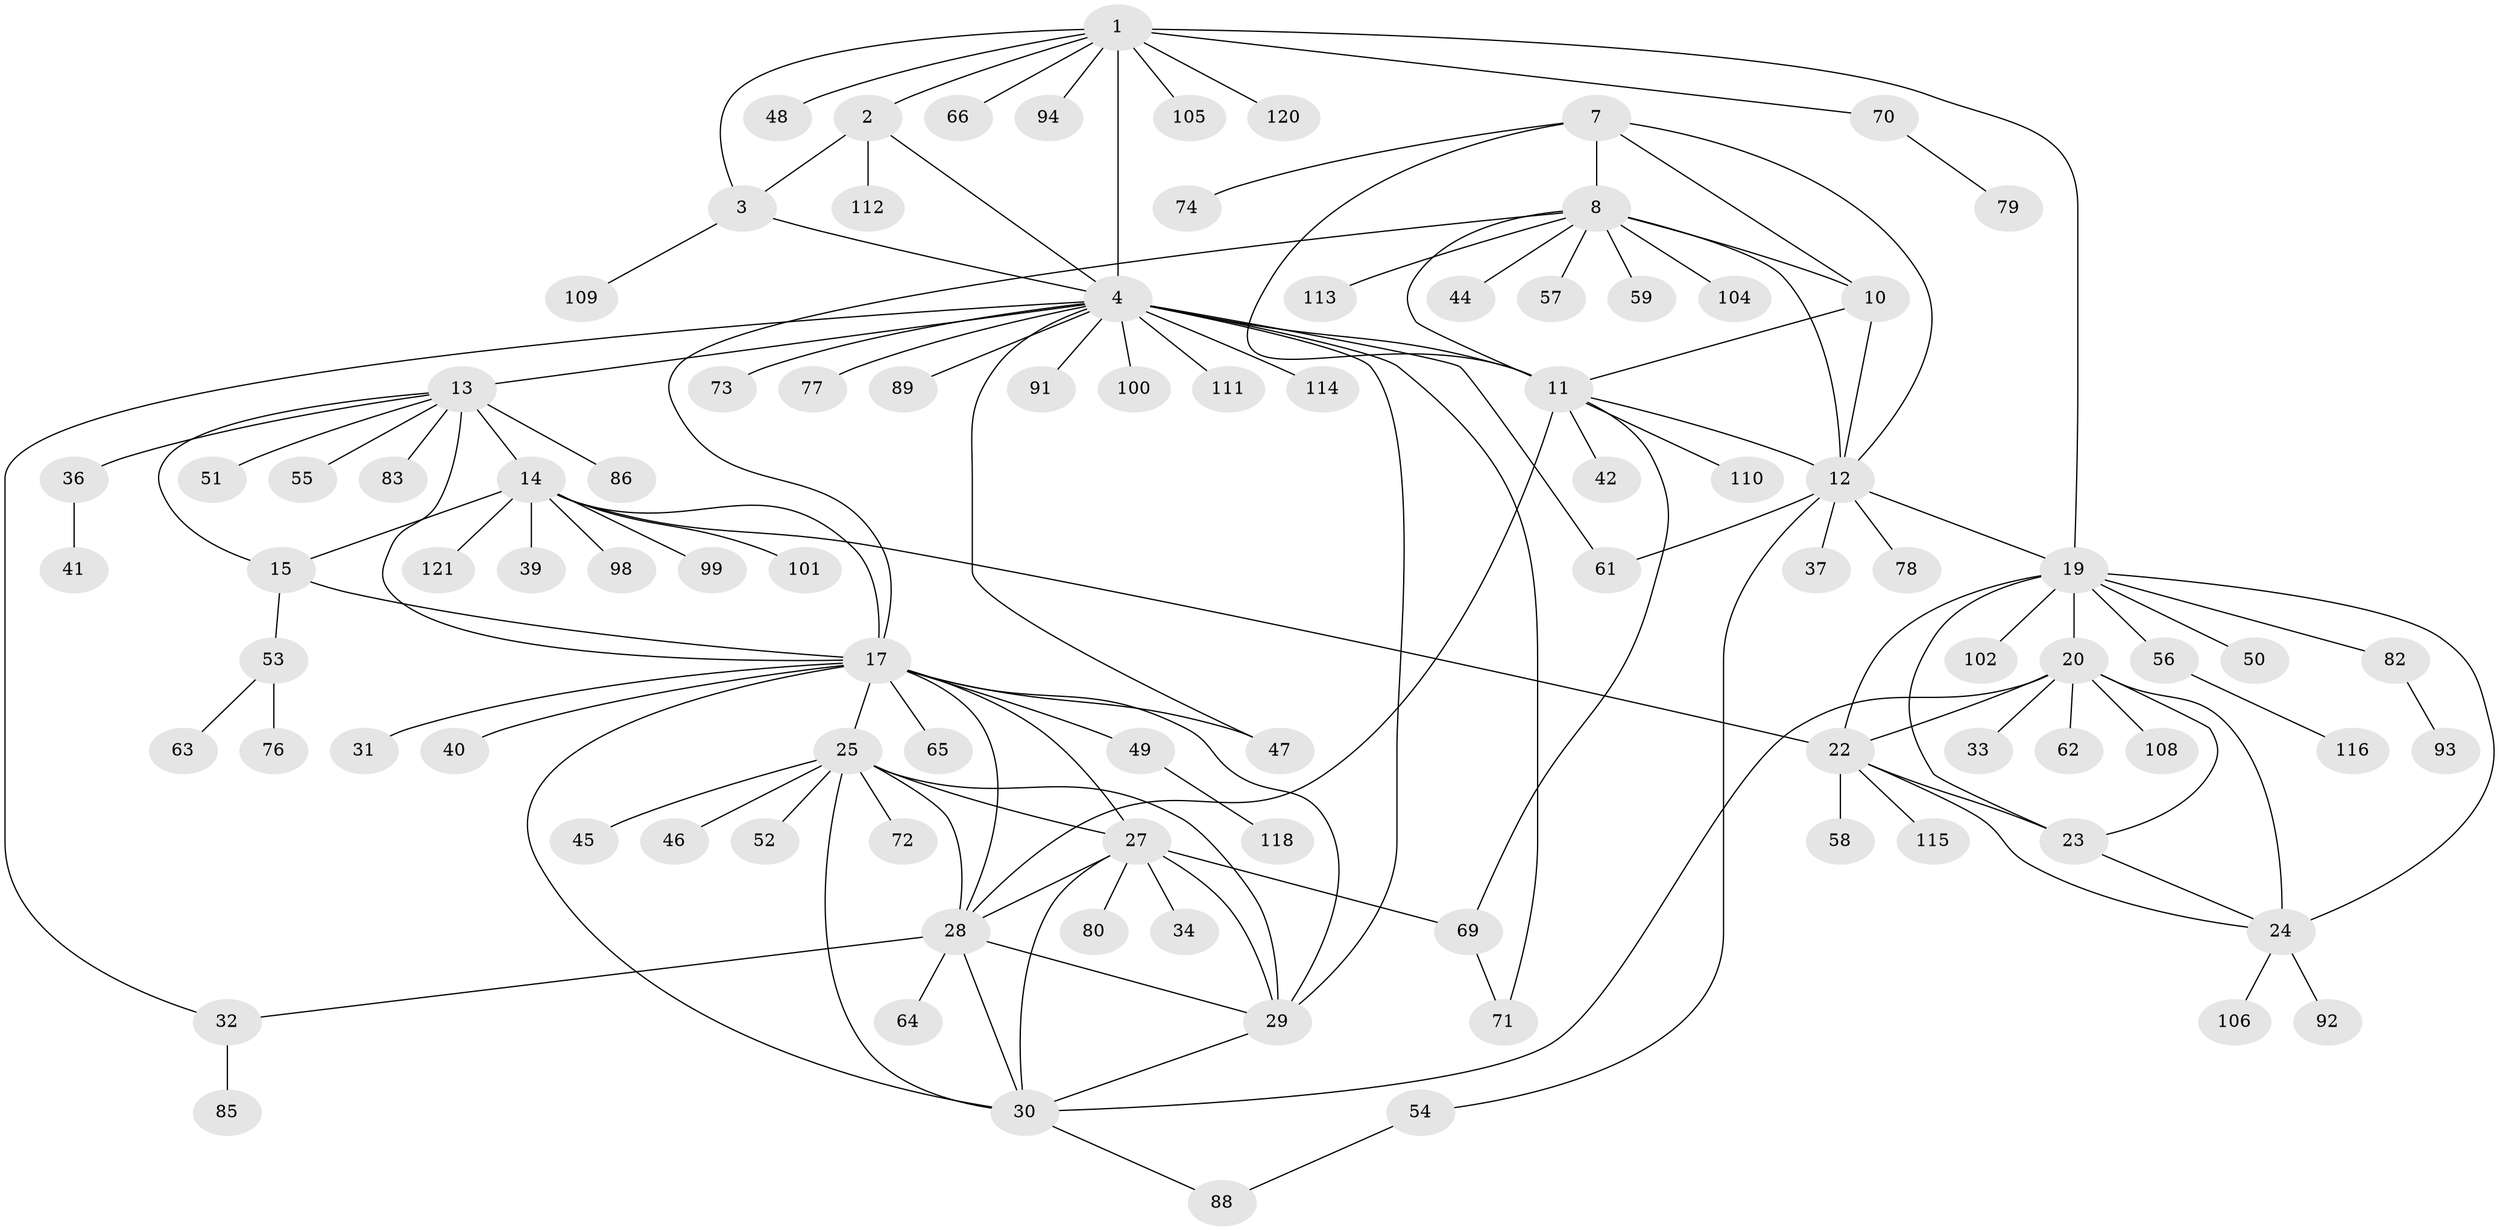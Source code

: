 // Generated by graph-tools (version 1.1) at 2025/24/03/03/25 07:24:11]
// undirected, 96 vertices, 135 edges
graph export_dot {
graph [start="1"]
  node [color=gray90,style=filled];
  1 [super="+5"];
  2 [super="+96"];
  3 [super="+38"];
  4 [super="+6"];
  7 [super="+67"];
  8 [super="+9"];
  10;
  11 [super="+60"];
  12 [super="+119"];
  13 [super="+18"];
  14 [super="+16"];
  15 [super="+90"];
  17 [super="+26"];
  19 [super="+21"];
  20 [super="+81"];
  22 [super="+103"];
  23;
  24 [super="+68"];
  25 [super="+35"];
  27 [super="+43"];
  28 [super="+84"];
  29;
  30;
  31;
  32;
  33;
  34;
  36;
  37;
  39;
  40;
  41;
  42;
  44;
  45;
  46;
  47;
  48 [super="+95"];
  49 [super="+107"];
  50;
  51;
  52;
  53 [super="+75"];
  54;
  55;
  56;
  57;
  58;
  59;
  61;
  62;
  63;
  64;
  65;
  66;
  69;
  70;
  71 [super="+117"];
  72 [super="+97"];
  73;
  74;
  76;
  77;
  78;
  79;
  80 [super="+87"];
  82;
  83;
  85;
  86;
  88;
  89;
  91;
  92;
  93;
  94;
  98;
  99;
  100;
  101;
  102;
  104;
  105;
  106;
  108;
  109;
  110;
  111;
  112;
  113;
  114;
  115;
  116;
  118;
  120;
  121;
  1 -- 2 [weight=2];
  1 -- 3 [weight=2];
  1 -- 4 [weight=4];
  1 -- 48;
  1 -- 66;
  1 -- 70;
  1 -- 105;
  1 -- 19;
  1 -- 120;
  1 -- 94;
  2 -- 3;
  2 -- 4 [weight=2];
  2 -- 112;
  3 -- 4 [weight=2];
  3 -- 109;
  4 -- 11 [weight=2];
  4 -- 32;
  4 -- 47;
  4 -- 73;
  4 -- 77;
  4 -- 89;
  4 -- 91;
  4 -- 111;
  4 -- 100;
  4 -- 71;
  4 -- 114;
  4 -- 61;
  4 -- 29;
  4 -- 13;
  7 -- 8 [weight=2];
  7 -- 10;
  7 -- 11;
  7 -- 12;
  7 -- 74;
  8 -- 10 [weight=2];
  8 -- 11 [weight=2];
  8 -- 12 [weight=2];
  8 -- 44;
  8 -- 57;
  8 -- 104;
  8 -- 17;
  8 -- 113;
  8 -- 59;
  10 -- 11;
  10 -- 12;
  11 -- 12;
  11 -- 28;
  11 -- 42;
  11 -- 69;
  11 -- 110;
  12 -- 19;
  12 -- 37;
  12 -- 54;
  12 -- 61;
  12 -- 78;
  13 -- 14 [weight=4];
  13 -- 15 [weight=2];
  13 -- 17 [weight=2];
  13 -- 83;
  13 -- 86;
  13 -- 36;
  13 -- 51;
  13 -- 55;
  14 -- 15 [weight=2];
  14 -- 17 [weight=2];
  14 -- 39;
  14 -- 98;
  14 -- 101;
  14 -- 121;
  14 -- 99;
  14 -- 22;
  15 -- 17;
  15 -- 53;
  17 -- 40;
  17 -- 47;
  17 -- 65;
  17 -- 49;
  17 -- 25;
  17 -- 27;
  17 -- 28;
  17 -- 29;
  17 -- 30;
  17 -- 31;
  19 -- 20 [weight=2];
  19 -- 22 [weight=2];
  19 -- 23 [weight=2];
  19 -- 24 [weight=2];
  19 -- 82;
  19 -- 102;
  19 -- 50;
  19 -- 56;
  20 -- 22;
  20 -- 23;
  20 -- 24;
  20 -- 30;
  20 -- 33;
  20 -- 62;
  20 -- 108;
  22 -- 23;
  22 -- 24;
  22 -- 58;
  22 -- 115;
  23 -- 24;
  24 -- 92;
  24 -- 106;
  25 -- 27;
  25 -- 28;
  25 -- 29;
  25 -- 30;
  25 -- 45;
  25 -- 46;
  25 -- 52;
  25 -- 72;
  27 -- 28;
  27 -- 29;
  27 -- 30;
  27 -- 34;
  27 -- 69;
  27 -- 80;
  28 -- 29;
  28 -- 30;
  28 -- 32;
  28 -- 64;
  29 -- 30;
  30 -- 88;
  32 -- 85;
  36 -- 41;
  49 -- 118;
  53 -- 63;
  53 -- 76;
  54 -- 88;
  56 -- 116;
  69 -- 71;
  70 -- 79;
  82 -- 93;
}
